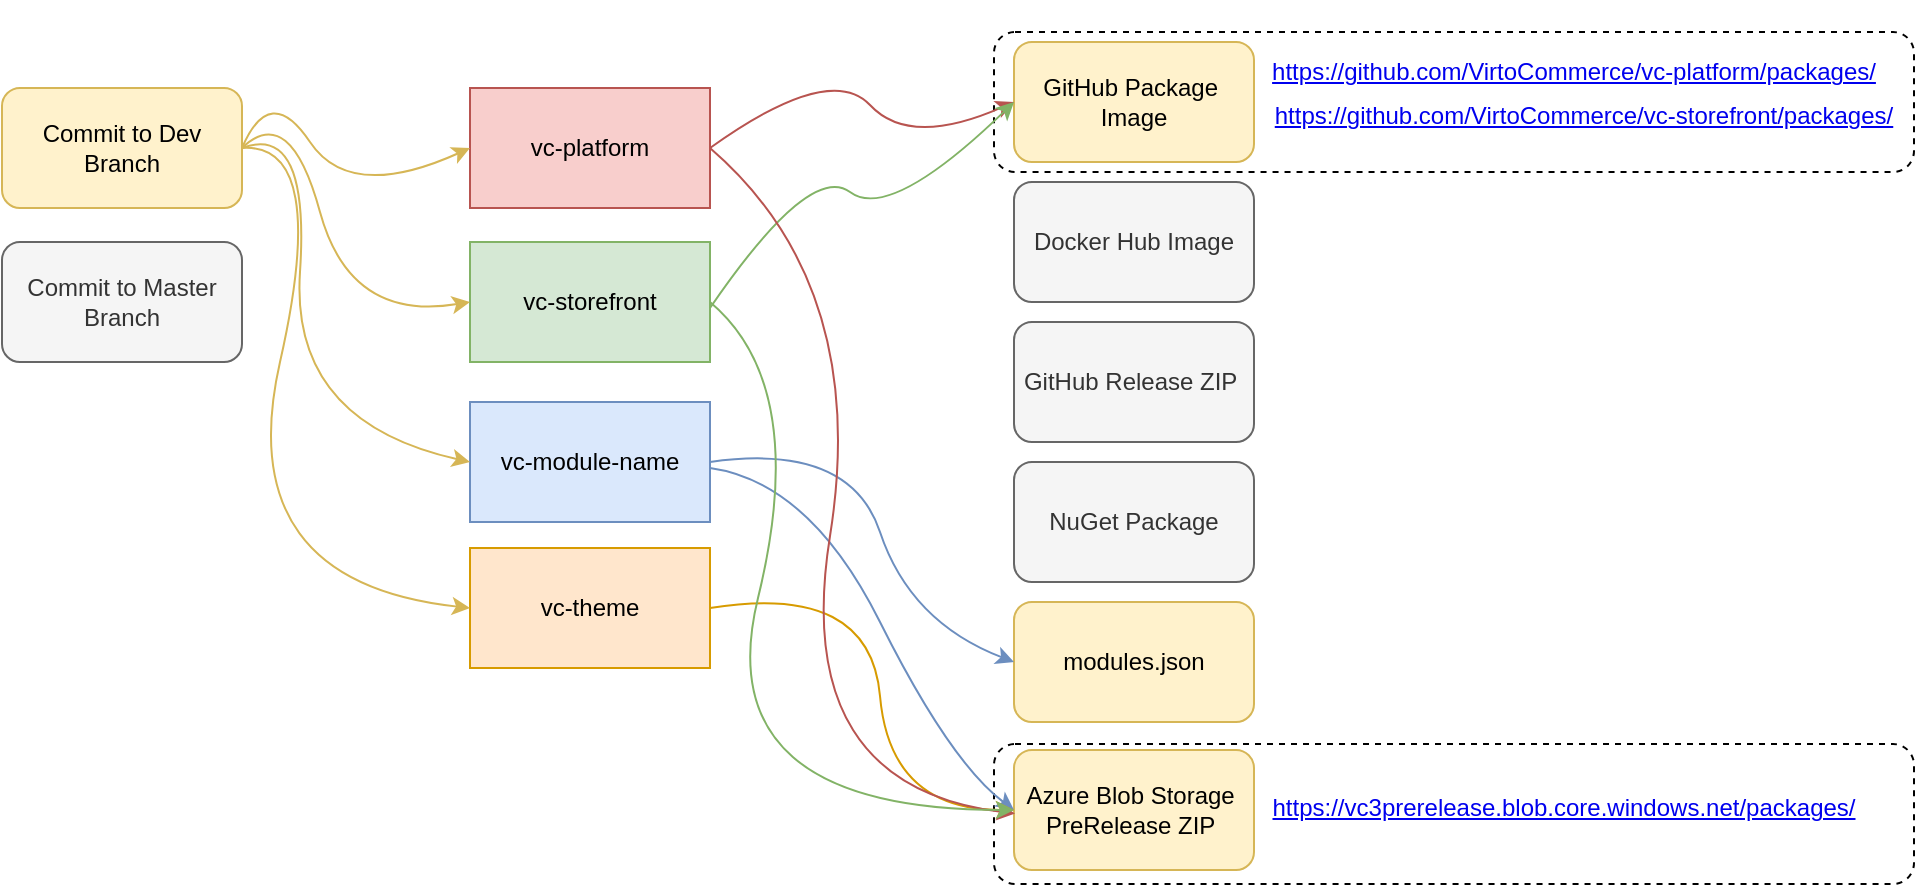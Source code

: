 <mxfile version="14.4.3" type="device" pages="7"><diagram id="YAbibmdb1ODHrqXw_IYr" name="PreRelease-Flow"><mxGraphModel dx="1024" dy="592" grid="1" gridSize="10" guides="1" tooltips="1" connect="1" arrows="1" fold="1" page="1" pageScale="1" pageWidth="1169" pageHeight="827" math="0" shadow="0"><root><mxCell id="0"/><mxCell id="1" parent="0"/><mxCell id="VSQF_QmikJVuHWh4ZUz2-1" value="" style="rounded=1;whiteSpace=wrap;html=1;dashed=1;" parent="1" vertex="1"><mxGeometry x="612" y="419" width="460" height="70" as="geometry"/></mxCell><mxCell id="VSQF_QmikJVuHWh4ZUz2-2" value="" style="rounded=1;whiteSpace=wrap;html=1;dashed=1;" parent="1" vertex="1"><mxGeometry x="612" y="63" width="460" height="70" as="geometry"/></mxCell><mxCell id="VSQF_QmikJVuHWh4ZUz2-3" value="GitHub Package&amp;nbsp; Image" style="rounded=1;whiteSpace=wrap;html=1;fillColor=#fff2cc;strokeColor=#d6b656;" parent="1" vertex="1"><mxGeometry x="622" y="68" width="120" height="60" as="geometry"/></mxCell><mxCell id="VSQF_QmikJVuHWh4ZUz2-4" value="Docker Hub Image" style="rounded=1;whiteSpace=wrap;html=1;fillColor=#f5f5f5;strokeColor=#666666;fontColor=#333333;" parent="1" vertex="1"><mxGeometry x="622" y="138" width="120" height="60" as="geometry"/></mxCell><mxCell id="VSQF_QmikJVuHWh4ZUz2-5" value="NuGet Package" style="rounded=1;whiteSpace=wrap;html=1;fillColor=#f5f5f5;strokeColor=#666666;fontColor=#333333;" parent="1" vertex="1"><mxGeometry x="622" y="278" width="120" height="60" as="geometry"/></mxCell><mxCell id="VSQF_QmikJVuHWh4ZUz2-6" value="GitHub Release ZIP&amp;nbsp;" style="rounded=1;whiteSpace=wrap;html=1;fillColor=#f5f5f5;strokeColor=#666666;fontColor=#333333;" parent="1" vertex="1"><mxGeometry x="622" y="208" width="120" height="60" as="geometry"/></mxCell><mxCell id="VSQF_QmikJVuHWh4ZUz2-7" value="Azure Blob Storage&amp;nbsp; PreRelease ZIP&amp;nbsp;" style="rounded=1;whiteSpace=wrap;html=1;fillColor=#fff2cc;strokeColor=#d6b656;" parent="1" vertex="1"><mxGeometry x="622" y="422" width="120" height="60" as="geometry"/></mxCell><mxCell id="VSQF_QmikJVuHWh4ZUz2-8" value="Commit to Dev Branch" style="rounded=1;whiteSpace=wrap;html=1;fillColor=#fff2cc;strokeColor=#d6b656;" parent="1" vertex="1"><mxGeometry x="116" y="91" width="120" height="60" as="geometry"/></mxCell><mxCell id="VSQF_QmikJVuHWh4ZUz2-9" value="Commit to Master Branch" style="rounded=1;whiteSpace=wrap;html=1;fillColor=#f5f5f5;strokeColor=#666666;fontColor=#333333;" parent="1" vertex="1"><mxGeometry x="116" y="168" width="120" height="60" as="geometry"/></mxCell><mxCell id="VSQF_QmikJVuHWh4ZUz2-10" value="vc-platform" style="rounded=0;whiteSpace=wrap;html=1;fillColor=#f8cecc;strokeColor=#b85450;" parent="1" vertex="1"><mxGeometry x="350" y="91" width="120" height="60" as="geometry"/></mxCell><mxCell id="VSQF_QmikJVuHWh4ZUz2-11" value="vc-storefront" style="rounded=0;whiteSpace=wrap;html=1;fillColor=#d5e8d4;strokeColor=#82b366;" parent="1" vertex="1"><mxGeometry x="350" y="168" width="120" height="60" as="geometry"/></mxCell><mxCell id="VSQF_QmikJVuHWh4ZUz2-12" value="vc-module-name" style="rounded=0;whiteSpace=wrap;html=1;fillColor=#dae8fc;strokeColor=#6c8ebf;" parent="1" vertex="1"><mxGeometry x="350" y="248" width="120" height="60" as="geometry"/></mxCell><mxCell id="VSQF_QmikJVuHWh4ZUz2-13" value="vc-theme" style="rounded=0;whiteSpace=wrap;html=1;fillColor=#ffe6cc;strokeColor=#d79b00;" parent="1" vertex="1"><mxGeometry x="350" y="321" width="120" height="60" as="geometry"/></mxCell><mxCell id="VSQF_QmikJVuHWh4ZUz2-14" value="" style="curved=1;endArrow=classic;html=1;exitX=1;exitY=0.5;exitDx=0;exitDy=0;entryX=0;entryY=0.5;entryDx=0;entryDy=0;strokeColor=#D6B656;" parent="1" source="VSQF_QmikJVuHWh4ZUz2-8" target="VSQF_QmikJVuHWh4ZUz2-10" edge="1"><mxGeometry width="50" height="50" relative="1" as="geometry"><mxPoint x="540" y="478" as="sourcePoint"/><mxPoint x="590" y="428" as="targetPoint"/><Array as="points"><mxPoint x="250" y="88"/><mxPoint x="290" y="148"/></Array></mxGeometry></mxCell><mxCell id="VSQF_QmikJVuHWh4ZUz2-15" value="" style="curved=1;endArrow=classic;html=1;exitX=1;exitY=0.5;exitDx=0;exitDy=0;entryX=0;entryY=0.5;entryDx=0;entryDy=0;strokeColor=#D6B656;" parent="1" source="VSQF_QmikJVuHWh4ZUz2-8" target="VSQF_QmikJVuHWh4ZUz2-11" edge="1"><mxGeometry width="50" height="50" relative="1" as="geometry"><mxPoint x="210" y="131" as="sourcePoint"/><mxPoint x="360" y="131" as="targetPoint"/><Array as="points"><mxPoint x="260" y="98"/><mxPoint x="290" y="208"/></Array></mxGeometry></mxCell><mxCell id="VSQF_QmikJVuHWh4ZUz2-16" value="" style="curved=1;endArrow=classic;html=1;exitX=1;exitY=0.5;exitDx=0;exitDy=0;entryX=0;entryY=0.5;entryDx=0;entryDy=0;strokeColor=#D6B656;" parent="1" source="VSQF_QmikJVuHWh4ZUz2-8" target="VSQF_QmikJVuHWh4ZUz2-12" edge="1"><mxGeometry width="50" height="50" relative="1" as="geometry"><mxPoint x="220" y="141" as="sourcePoint"/><mxPoint x="370" y="141" as="targetPoint"/><Array as="points"><mxPoint x="270" y="108"/><mxPoint x="260" y="258"/></Array></mxGeometry></mxCell><mxCell id="VSQF_QmikJVuHWh4ZUz2-17" value="" style="curved=1;endArrow=classic;html=1;exitX=1;exitY=0.5;exitDx=0;exitDy=0;entryX=0;entryY=0.5;entryDx=0;entryDy=0;strokeColor=#D6B656;" parent="1" source="VSQF_QmikJVuHWh4ZUz2-8" target="VSQF_QmikJVuHWh4ZUz2-13" edge="1"><mxGeometry width="50" height="50" relative="1" as="geometry"><mxPoint x="230" y="151" as="sourcePoint"/><mxPoint x="380" y="151" as="targetPoint"/><Array as="points"><mxPoint x="280" y="118"/><mxPoint x="230" y="338"/></Array></mxGeometry></mxCell><mxCell id="VSQF_QmikJVuHWh4ZUz2-18" value="" style="curved=1;endArrow=classic;html=1;exitX=1;exitY=0.5;exitDx=0;exitDy=0;entryX=0;entryY=0.5;entryDx=0;entryDy=0;strokeColor=#b85450;fillColor=#f8cecc;" parent="1" source="VSQF_QmikJVuHWh4ZUz2-10" target="VSQF_QmikJVuHWh4ZUz2-3" edge="1"><mxGeometry width="50" height="50" relative="1" as="geometry"><mxPoint x="470" y="141" as="sourcePoint"/><mxPoint x="620" y="141" as="targetPoint"/><Array as="points"><mxPoint x="530" y="78"/><mxPoint x="570" y="121"/></Array></mxGeometry></mxCell><mxCell id="VSQF_QmikJVuHWh4ZUz2-19" value="" style="curved=1;endArrow=classic;html=1;entryX=0;entryY=0.5;entryDx=0;entryDy=0;strokeColor=#82b366;fillColor=#d5e8d4;" parent="1" target="VSQF_QmikJVuHWh4ZUz2-3" edge="1"><mxGeometry width="50" height="50" relative="1" as="geometry"><mxPoint x="470" y="201" as="sourcePoint"/><mxPoint x="620" y="201" as="targetPoint"/><Array as="points"><mxPoint x="520" y="128"/><mxPoint x="560" y="158"/></Array></mxGeometry></mxCell><mxCell id="VSQF_QmikJVuHWh4ZUz2-20" value="" style="curved=1;endArrow=classic;html=1;exitX=1;exitY=0.5;exitDx=0;exitDy=0;entryX=0;entryY=0.5;entryDx=0;entryDy=0;strokeColor=#6c8ebf;fillColor=#dae8fc;" parent="1" target="VSQF_QmikJVuHWh4ZUz2-7" edge="1"><mxGeometry width="50" height="50" relative="1" as="geometry"><mxPoint x="470" y="281" as="sourcePoint"/><mxPoint x="620" y="281" as="targetPoint"/><Array as="points"><mxPoint x="520" y="288"/><mxPoint x="590" y="428"/></Array></mxGeometry></mxCell><mxCell id="VSQF_QmikJVuHWh4ZUz2-21" value="" style="curved=1;endArrow=classic;html=1;exitX=1;exitY=0.5;exitDx=0;exitDy=0;strokeColor=#d79b00;entryX=0;entryY=0.5;entryDx=0;entryDy=0;fillColor=#ffe6cc;" parent="1" source="VSQF_QmikJVuHWh4ZUz2-13" target="VSQF_QmikJVuHWh4ZUz2-7" edge="1"><mxGeometry width="50" height="50" relative="1" as="geometry"><mxPoint x="500" y="371" as="sourcePoint"/><mxPoint x="620" y="378" as="targetPoint"/><Array as="points"><mxPoint x="550" y="338"/><mxPoint x="560" y="452"/></Array></mxGeometry></mxCell><mxCell id="VSQF_QmikJVuHWh4ZUz2-24" value="&#10;&#10;&lt;!--StartFragment--&gt;&lt;a href=&quot;https://github.com/VirtoCommerce/vc-storefront/packages/&quot; style=&quot;&quot;&gt;https://github.com/VirtoCommerce/vc-storefront/packages/&lt;/a&gt;&lt;!--EndFragment--&gt;&#10;&#10;" style="text;html=1;strokeColor=none;fillColor=none;align=center;verticalAlign=middle;whiteSpace=wrap;rounded=0;" parent="1" vertex="1"><mxGeometry x="747" y="95" width="320" height="20" as="geometry"/></mxCell><mxCell id="VSQF_QmikJVuHWh4ZUz2-25" value="&#10;&#10;&lt;!--StartFragment--&gt;&lt;a href=&quot;https://github.com/VirtoCommerce/vc-platform/packages/&quot; style=&quot;&quot;&gt;https://github.com/VirtoCommerce/vc-platform/packages/&lt;/a&gt;&lt;!--EndFragment--&gt;&#10;&#10;" style="text;html=1;strokeColor=none;fillColor=none;align=center;verticalAlign=middle;whiteSpace=wrap;rounded=0;" parent="1" vertex="1"><mxGeometry x="747" y="73" width="310" height="20" as="geometry"/></mxCell><UserObject label="&lt;a href=&quot;https://vc3prerelease.blob.core.windows.net/packages/&quot;&gt;https://vc3prerelease.blob.core.windows.net/packages/&lt;/a&gt;" link="https://vc3prerelease.blob.core.windows.net/packages/" id="VSQF_QmikJVuHWh4ZUz2-26"><mxCell style="text;html=1;strokeColor=none;fillColor=none;align=center;verticalAlign=middle;whiteSpace=wrap;rounded=0;" parent="1" vertex="1"><mxGeometry x="747" y="444" width="300" height="14" as="geometry"/></mxCell></UserObject><mxCell id="VSQF_QmikJVuHWh4ZUz2-27" value="modules.json" style="rounded=1;whiteSpace=wrap;html=1;fillColor=#fff2cc;strokeColor=#d6b656;" parent="1" vertex="1"><mxGeometry x="622" y="348" width="120" height="60" as="geometry"/></mxCell><mxCell id="VSQF_QmikJVuHWh4ZUz2-28" value="" style="curved=1;endArrow=classic;html=1;exitX=1;exitY=0.5;exitDx=0;exitDy=0;entryX=0;entryY=0.5;entryDx=0;entryDy=0;strokeColor=#6c8ebf;fillColor=#dae8fc;" parent="1" source="VSQF_QmikJVuHWh4ZUz2-12" target="VSQF_QmikJVuHWh4ZUz2-27" edge="1"><mxGeometry width="50" height="50" relative="1" as="geometry"><mxPoint x="480" y="291" as="sourcePoint"/><mxPoint x="630" y="462" as="targetPoint"/><Array as="points"><mxPoint x="540" y="268"/><mxPoint x="570" y="358"/></Array></mxGeometry></mxCell><mxCell id="aiSU_8SDTtX2Sx06Ypba-1" value="" style="curved=1;endArrow=classic;html=1;exitX=1;exitY=0.5;exitDx=0;exitDy=0;entryX=0.004;entryY=0.53;entryDx=0;entryDy=0;strokeColor=#b85450;fillColor=#f8cecc;entryPerimeter=0;" parent="1" source="VSQF_QmikJVuHWh4ZUz2-10" target="VSQF_QmikJVuHWh4ZUz2-7" edge="1"><mxGeometry width="50" height="50" relative="1" as="geometry"><mxPoint x="360" y="623" as="sourcePoint"/><mxPoint x="512" y="600" as="targetPoint"/><Array as="points"><mxPoint x="550" y="190"/><mxPoint x="510" y="440"/></Array></mxGeometry></mxCell><mxCell id="aiSU_8SDTtX2Sx06Ypba-2" value="" style="curved=1;endArrow=classic;html=1;exitX=1;exitY=0.5;exitDx=0;exitDy=0;entryX=0;entryY=0.5;entryDx=0;entryDy=0;strokeColor=#82b366;fillColor=#d5e8d4;" parent="1" source="VSQF_QmikJVuHWh4ZUz2-11" target="VSQF_QmikJVuHWh4ZUz2-7" edge="1"><mxGeometry width="50" height="50" relative="1" as="geometry"><mxPoint x="467.96" y="198" as="sourcePoint"/><mxPoint x="622" y="536.98" as="targetPoint"/><Array as="points"><mxPoint x="520" y="240"/><mxPoint x="468" y="452"/></Array></mxGeometry></mxCell></root></mxGraphModel></diagram><diagram id="PgrUA4CdY2p3CR2yRz5Z" name="Release-Flow"><mxGraphModel dx="1024" dy="592" grid="1" gridSize="10" guides="1" tooltips="1" connect="1" arrows="1" fold="1" page="1" pageScale="1" pageWidth="1169" pageHeight="827" math="0" shadow="0"><root><mxCell id="jcTzfTjrdCQWbE1CIXZw-0"/><mxCell id="jcTzfTjrdCQWbE1CIXZw-1" parent="jcTzfTjrdCQWbE1CIXZw-0"/><mxCell id="wNZh61b5LinGqNhDCo_a-3" value="" style="rounded=1;whiteSpace=wrap;html=1;dashed=1;" parent="jcTzfTjrdCQWbE1CIXZw-1" vertex="1"><mxGeometry x="613" y="310" width="467" height="70" as="geometry"/></mxCell><mxCell id="wNZh61b5LinGqNhDCo_a-2" value="" style="rounded=1;whiteSpace=wrap;html=1;dashed=1;" parent="jcTzfTjrdCQWbE1CIXZw-1" vertex="1"><mxGeometry x="613" y="222" width="467" height="83" as="geometry"/></mxCell><mxCell id="wNZh61b5LinGqNhDCo_a-1" value="" style="rounded=1;whiteSpace=wrap;html=1;dashed=1;" parent="jcTzfTjrdCQWbE1CIXZw-1" vertex="1"><mxGeometry x="614" y="142" width="466" height="70" as="geometry"/></mxCell><mxCell id="wNZh61b5LinGqNhDCo_a-0" value="" style="rounded=1;whiteSpace=wrap;html=1;dashed=1;" parent="jcTzfTjrdCQWbE1CIXZw-1" vertex="1"><mxGeometry x="613" y="62" width="467" height="70" as="geometry"/></mxCell><mxCell id="jcTzfTjrdCQWbE1CIXZw-2" value="GitHub Package&amp;nbsp; Image" style="rounded=1;whiteSpace=wrap;html=1;fillColor=#fff2cc;strokeColor=#d6b656;" parent="jcTzfTjrdCQWbE1CIXZw-1" vertex="1"><mxGeometry x="622" y="67" width="120" height="60" as="geometry"/></mxCell><mxCell id="jcTzfTjrdCQWbE1CIXZw-3" value="Docker Hub Image" style="rounded=1;whiteSpace=wrap;html=1;fillColor=#fff2cc;strokeColor=#d6b656;" parent="jcTzfTjrdCQWbE1CIXZw-1" vertex="1"><mxGeometry x="622" y="147" width="120" height="60" as="geometry"/></mxCell><mxCell id="jcTzfTjrdCQWbE1CIXZw-4" value="NuGet Package" style="rounded=1;whiteSpace=wrap;html=1;fillColor=#fff2cc;strokeColor=#d6b656;" parent="jcTzfTjrdCQWbE1CIXZw-1" vertex="1"><mxGeometry x="622" y="315" width="120" height="60" as="geometry"/></mxCell><mxCell id="jcTzfTjrdCQWbE1CIXZw-5" value="GitHub Release ZIP&amp;nbsp;" style="rounded=1;whiteSpace=wrap;html=1;fillColor=#fff2cc;strokeColor=#d6b656;" parent="jcTzfTjrdCQWbE1CIXZw-1" vertex="1"><mxGeometry x="622" y="232" width="120" height="60" as="geometry"/></mxCell><mxCell id="jcTzfTjrdCQWbE1CIXZw-6" value="Azure Blob Storage&amp;nbsp; PreRelease ZIP&amp;nbsp;" style="rounded=1;whiteSpace=wrap;html=1;fillColor=#f5f5f5;strokeColor=#666666;fontColor=#333333;" parent="jcTzfTjrdCQWbE1CIXZw-1" vertex="1"><mxGeometry x="622" y="455" width="120" height="60" as="geometry"/></mxCell><mxCell id="jcTzfTjrdCQWbE1CIXZw-7" value="Commit to Dev Branch" style="rounded=1;whiteSpace=wrap;html=1;fillColor=#f5f5f5;strokeColor=#666666;fontColor=#333333;" parent="jcTzfTjrdCQWbE1CIXZw-1" vertex="1"><mxGeometry x="116" y="90" width="120" height="60" as="geometry"/></mxCell><mxCell id="jcTzfTjrdCQWbE1CIXZw-8" value="Commit to Master Branch" style="rounded=1;whiteSpace=wrap;html=1;fillColor=#fff2cc;strokeColor=#d6b656;" parent="jcTzfTjrdCQWbE1CIXZw-1" vertex="1"><mxGeometry x="116" y="167" width="120" height="60" as="geometry"/></mxCell><mxCell id="jcTzfTjrdCQWbE1CIXZw-9" value="vc-platform" style="rounded=0;whiteSpace=wrap;html=1;fillColor=#f8cecc;strokeColor=#b85450;" parent="jcTzfTjrdCQWbE1CIXZw-1" vertex="1"><mxGeometry x="352" y="90" width="120" height="60" as="geometry"/></mxCell><mxCell id="jcTzfTjrdCQWbE1CIXZw-10" value="vc-storefront" style="rounded=0;whiteSpace=wrap;html=1;fillColor=#d5e8d4;strokeColor=#82b366;" parent="jcTzfTjrdCQWbE1CIXZw-1" vertex="1"><mxGeometry x="352" y="167" width="120" height="60" as="geometry"/></mxCell><mxCell id="jcTzfTjrdCQWbE1CIXZw-11" value="vc-module-name" style="rounded=0;whiteSpace=wrap;html=1;fillColor=#dae8fc;strokeColor=#6c8ebf;" parent="jcTzfTjrdCQWbE1CIXZw-1" vertex="1"><mxGeometry x="352" y="247" width="120" height="60" as="geometry"/></mxCell><mxCell id="jcTzfTjrdCQWbE1CIXZw-12" value="vc-theme" style="rounded=0;whiteSpace=wrap;html=1;fillColor=#ffe6cc;strokeColor=#d79b00;" parent="jcTzfTjrdCQWbE1CIXZw-1" vertex="1"><mxGeometry x="352" y="320" width="120" height="60" as="geometry"/></mxCell><mxCell id="jcTzfTjrdCQWbE1CIXZw-13" value="" style="curved=1;endArrow=classic;html=1;exitX=1;exitY=0.5;exitDx=0;exitDy=0;entryX=0;entryY=0.5;entryDx=0;entryDy=0;strokeColor=#D6B656;" parent="jcTzfTjrdCQWbE1CIXZw-1" source="jcTzfTjrdCQWbE1CIXZw-8" target="jcTzfTjrdCQWbE1CIXZw-9" edge="1"><mxGeometry width="50" height="50" relative="1" as="geometry"><mxPoint x="282" y="-10" as="sourcePoint"/><mxPoint x="432" y="220" as="targetPoint"/><Array as="points"><mxPoint x="262" y="137"/><mxPoint x="332" y="177"/></Array></mxGeometry></mxCell><mxCell id="jcTzfTjrdCQWbE1CIXZw-14" value="" style="curved=1;endArrow=classic;html=1;exitX=1;exitY=0.5;exitDx=0;exitDy=0;entryX=0;entryY=0.5;entryDx=0;entryDy=0;strokeColor=#D6B656;" parent="jcTzfTjrdCQWbE1CIXZw-1" source="jcTzfTjrdCQWbE1CIXZw-8" target="jcTzfTjrdCQWbE1CIXZw-10" edge="1"><mxGeometry width="50" height="50" relative="1" as="geometry"><mxPoint x="212" y="207" as="sourcePoint"/><mxPoint x="362" y="130" as="targetPoint"/><Array as="points"><mxPoint x="282" y="187"/><mxPoint x="312" y="207"/></Array></mxGeometry></mxCell><mxCell id="jcTzfTjrdCQWbE1CIXZw-15" value="" style="curved=1;endArrow=classic;html=1;exitX=1;exitY=0.5;exitDx=0;exitDy=0;entryX=0;entryY=0.5;entryDx=0;entryDy=0;strokeColor=#D6B656;" parent="jcTzfTjrdCQWbE1CIXZw-1" source="jcTzfTjrdCQWbE1CIXZw-8" target="jcTzfTjrdCQWbE1CIXZw-11" edge="1"><mxGeometry width="50" height="50" relative="1" as="geometry"><mxPoint x="212" y="207" as="sourcePoint"/><mxPoint x="362" y="207" as="targetPoint"/><Array as="points"><mxPoint x="272" y="197"/><mxPoint x="302" y="287"/></Array></mxGeometry></mxCell><mxCell id="jcTzfTjrdCQWbE1CIXZw-16" value="" style="curved=1;endArrow=classic;html=1;exitX=1;exitY=0.5;exitDx=0;exitDy=0;entryX=0;entryY=0.5;entryDx=0;entryDy=0;strokeColor=#D6B656;" parent="jcTzfTjrdCQWbE1CIXZw-1" source="jcTzfTjrdCQWbE1CIXZw-8" target="jcTzfTjrdCQWbE1CIXZw-12" edge="1"><mxGeometry width="50" height="50" relative="1" as="geometry"><mxPoint x="212" y="207" as="sourcePoint"/><mxPoint x="362" y="287" as="targetPoint"/><Array as="points"><mxPoint x="262" y="217"/><mxPoint x="292" y="337"/></Array></mxGeometry></mxCell><mxCell id="jcTzfTjrdCQWbE1CIXZw-17" value="" style="curved=1;endArrow=classic;html=1;entryX=0;entryY=0.5;entryDx=0;entryDy=0;strokeColor=#82b366;fillColor=#d5e8d4;" parent="jcTzfTjrdCQWbE1CIXZw-1" edge="1"><mxGeometry width="50" height="50" relative="1" as="geometry"><mxPoint x="472" y="197.0" as="sourcePoint"/><mxPoint x="622" y="94" as="targetPoint"/><Array as="points"><mxPoint x="522" y="124"/><mxPoint x="562" y="154"/></Array></mxGeometry></mxCell><mxCell id="jcTzfTjrdCQWbE1CIXZw-18" value="" style="curved=1;endArrow=classic;html=1;exitX=1;exitY=0.5;exitDx=0;exitDy=0;entryX=0;entryY=0.5;entryDx=0;entryDy=0;strokeColor=#b85450;fillColor=#f8cecc;" parent="jcTzfTjrdCQWbE1CIXZw-1" edge="1"><mxGeometry width="50" height="50" relative="1" as="geometry"><mxPoint x="472" y="118.5" as="sourcePoint"/><mxPoint x="622" y="95.5" as="targetPoint"/><Array as="points"><mxPoint x="532" y="75.5"/><mxPoint x="572" y="118.5"/></Array></mxGeometry></mxCell><mxCell id="jcTzfTjrdCQWbE1CIXZw-19" value="" style="curved=1;endArrow=classic;html=1;entryX=0;entryY=0.5;entryDx=0;entryDy=0;strokeColor=#82b366;exitX=1;exitY=0.5;exitDx=0;exitDy=0;fillColor=#d5e8d4;" parent="jcTzfTjrdCQWbE1CIXZw-1" source="jcTzfTjrdCQWbE1CIXZw-10" target="jcTzfTjrdCQWbE1CIXZw-3" edge="1"><mxGeometry width="50" height="50" relative="1" as="geometry"><mxPoint x="482" y="207" as="sourcePoint"/><mxPoint x="632" y="104" as="targetPoint"/><Array as="points"><mxPoint x="532" y="147"/><mxPoint x="572" y="187"/></Array></mxGeometry></mxCell><mxCell id="jcTzfTjrdCQWbE1CIXZw-20" value="" style="curved=1;endArrow=classic;html=1;entryX=0;entryY=0.5;entryDx=0;entryDy=0;strokeColor=#82b366;exitX=1;exitY=0.5;exitDx=0;exitDy=0;fillColor=#d5e8d4;" parent="jcTzfTjrdCQWbE1CIXZw-1" source="jcTzfTjrdCQWbE1CIXZw-10" target="jcTzfTjrdCQWbE1CIXZw-5" edge="1"><mxGeometry width="50" height="50" relative="1" as="geometry"><mxPoint x="482" y="207" as="sourcePoint"/><mxPoint x="632" y="177" as="targetPoint"/><Array as="points"><mxPoint x="542" y="177"/><mxPoint x="582" y="237"/></Array></mxGeometry></mxCell><mxCell id="jcTzfTjrdCQWbE1CIXZw-21" value="" style="curved=1;endArrow=classic;html=1;exitX=1;exitY=0.5;exitDx=0;exitDy=0;entryX=0;entryY=0.5;entryDx=0;entryDy=0;strokeColor=#b85450;fillColor=#f8cecc;" parent="jcTzfTjrdCQWbE1CIXZw-1" source="jcTzfTjrdCQWbE1CIXZw-9" target="jcTzfTjrdCQWbE1CIXZw-3" edge="1"><mxGeometry width="50" height="50" relative="1" as="geometry"><mxPoint x="482" y="128.5" as="sourcePoint"/><mxPoint x="632" y="105.5" as="targetPoint"/><Array as="points"><mxPoint x="542" y="117"/><mxPoint x="562" y="147"/></Array></mxGeometry></mxCell><mxCell id="jcTzfTjrdCQWbE1CIXZw-22" value="" style="curved=1;endArrow=classic;html=1;exitX=1;exitY=0.5;exitDx=0;exitDy=0;entryX=0.008;entryY=0.617;entryDx=0;entryDy=0;strokeColor=#b85450;entryPerimeter=0;fillColor=#f8cecc;" parent="jcTzfTjrdCQWbE1CIXZw-1" source="jcTzfTjrdCQWbE1CIXZw-9" target="jcTzfTjrdCQWbE1CIXZw-5" edge="1"><mxGeometry width="50" height="50" relative="1" as="geometry"><mxPoint x="482" y="130" as="sourcePoint"/><mxPoint x="632" y="177" as="targetPoint"/><Array as="points"><mxPoint x="502" y="137"/><mxPoint x="572" y="157"/></Array></mxGeometry></mxCell><mxCell id="jcTzfTjrdCQWbE1CIXZw-23" value="" style="curved=1;endArrow=classic;html=1;exitX=1;exitY=0.5;exitDx=0;exitDy=0;strokeColor=#d79b00;entryX=0;entryY=0.5;entryDx=0;entryDy=0;fillColor=#ffe6cc;" parent="jcTzfTjrdCQWbE1CIXZw-1" source="jcTzfTjrdCQWbE1CIXZw-12" target="jcTzfTjrdCQWbE1CIXZw-5" edge="1"><mxGeometry width="50" height="50" relative="1" as="geometry"><mxPoint x="482" y="350" as="sourcePoint"/><mxPoint x="622" y="237.0" as="targetPoint"/><Array as="points"><mxPoint x="542" y="387"/><mxPoint x="572" y="257"/></Array></mxGeometry></mxCell><mxCell id="jcTzfTjrdCQWbE1CIXZw-24" value="" style="curved=1;endArrow=classic;html=1;exitX=1;exitY=0.5;exitDx=0;exitDy=0;entryX=0;entryY=0.5;entryDx=0;entryDy=0;strokeColor=#6c8ebf;fillColor=#dae8fc;" parent="jcTzfTjrdCQWbE1CIXZw-1" source="jcTzfTjrdCQWbE1CIXZw-11" target="jcTzfTjrdCQWbE1CIXZw-4" edge="1"><mxGeometry width="50" height="50" relative="1" as="geometry"><mxPoint x="492" y="280" as="sourcePoint"/><mxPoint x="642" y="377" as="targetPoint"/><Array as="points"><mxPoint x="542" y="267"/><mxPoint x="582" y="307"/></Array></mxGeometry></mxCell><mxCell id="jcTzfTjrdCQWbE1CIXZw-25" value="" style="curved=1;endArrow=classic;html=1;exitX=1;exitY=0.5;exitDx=0;exitDy=0;entryX=0;entryY=0.5;entryDx=0;entryDy=0;strokeColor=#6c8ebf;fillColor=#dae8fc;" parent="jcTzfTjrdCQWbE1CIXZw-1" source="jcTzfTjrdCQWbE1CIXZw-11" target="jcTzfTjrdCQWbE1CIXZw-5" edge="1"><mxGeometry width="50" height="50" relative="1" as="geometry"><mxPoint x="482" y="287" as="sourcePoint"/><mxPoint x="632" y="317" as="targetPoint"/><Array as="points"><mxPoint x="502" y="237"/><mxPoint x="572" y="247"/></Array></mxGeometry></mxCell><mxCell id="jcTzfTjrdCQWbE1CIXZw-28" value="&#10;&#10;&lt;!--StartFragment--&gt;&lt;a href=&quot;https://github.com/VirtoCommerce/vc-storefront/packages/&quot; style=&quot;&quot;&gt;https://github.com/VirtoCommerce/vc-storefront/packages/&lt;/a&gt;&lt;!--EndFragment--&gt;&#10;&#10;" style="text;html=1;strokeColor=none;fillColor=none;align=center;verticalAlign=middle;whiteSpace=wrap;rounded=0;" parent="jcTzfTjrdCQWbE1CIXZw-1" vertex="1"><mxGeometry x="746" y="96" width="313" height="20" as="geometry"/></mxCell><mxCell id="jcTzfTjrdCQWbE1CIXZw-29" value="&#10;&#10;&lt;!--StartFragment--&gt;&lt;a href=&quot;https://github.com/VirtoCommerce/vc-platform/packages/&quot; style=&quot;&quot;&gt;https://github.com/VirtoCommerce/vc-platform/packages/&lt;/a&gt;&lt;!--EndFragment--&gt;&#10;&#10;" style="text;html=1;strokeColor=none;fillColor=none;align=center;verticalAlign=middle;whiteSpace=wrap;rounded=0;" parent="jcTzfTjrdCQWbE1CIXZw-1" vertex="1"><mxGeometry x="746" y="80" width="308" height="20" as="geometry"/></mxCell><mxCell id="jcTzfTjrdCQWbE1CIXZw-30" value="&lt;a href=&quot;https://github.com/VirtoCommerce/vc-platform/releases&quot;&gt;https://github.com/VirtoCommerce/vc-platform/releases&lt;/a&gt;" style="text;html=1;align=center;verticalAlign=middle;resizable=0;points=[];autosize=1;" parent="jcTzfTjrdCQWbE1CIXZw-1" vertex="1"><mxGeometry x="741" y="222" width="310" height="20" as="geometry"/></mxCell><mxCell id="jcTzfTjrdCQWbE1CIXZw-31" value="&lt;a href=&quot;https://github.com/VirtoCommerce/vc-platform/releases&quot;&gt;https://github.com/VirtoCommerce/vc-storefront/releases&lt;/a&gt;" style="text;html=1;align=center;verticalAlign=middle;resizable=0;points=[];autosize=1;" parent="jcTzfTjrdCQWbE1CIXZw-1" vertex="1"><mxGeometry x="739" y="242" width="320" height="20" as="geometry"/></mxCell><mxCell id="jcTzfTjrdCQWbE1CIXZw-32" value="&lt;a href=&quot;https://github.com/VirtoCommerce/vc-platform/releases&quot;&gt;https://github.com/VirtoCommerce/vc-module_name/releases&lt;/a&gt;" style="text;html=1;align=center;verticalAlign=middle;resizable=0;points=[];autosize=1;" parent="jcTzfTjrdCQWbE1CIXZw-1" vertex="1"><mxGeometry x="741" y="262" width="340" height="20" as="geometry"/></mxCell><mxCell id="jcTzfTjrdCQWbE1CIXZw-33" value="&lt;a href=&quot;https://github.com/VirtoCommerce/vc-platform/releases&quot;&gt;https://github.com/VirtoCommerce/vc-theme_name/releases&lt;/a&gt;" style="text;html=1;align=center;verticalAlign=middle;resizable=0;points=[];autosize=1;" parent="jcTzfTjrdCQWbE1CIXZw-1" vertex="1"><mxGeometry x="743" y="282" width="330" height="20" as="geometry"/></mxCell><mxCell id="jcTzfTjrdCQWbE1CIXZw-34" value="&lt;a href=&quot;https://hub.docker.com/r/virtocommerce/storefront&quot;&gt;https://hub.docker.com/r/virtocommerce/storefront&lt;/a&gt;" style="text;html=1;align=center;verticalAlign=middle;resizable=0;points=[];autosize=1;" parent="jcTzfTjrdCQWbE1CIXZw-1" vertex="1"><mxGeometry x="741" y="171" width="280" height="20" as="geometry"/></mxCell><mxCell id="jcTzfTjrdCQWbE1CIXZw-35" value="&lt;a href=&quot;https://hub.docker.com/r/virtocommerce/platform&quot;&gt;https://hub.docker.com/r/virtocommerce/platform&lt;/a&gt;" style="text;html=1;align=center;verticalAlign=middle;resizable=0;points=[];autosize=1;" parent="jcTzfTjrdCQWbE1CIXZw-1" vertex="1"><mxGeometry x="741" y="154" width="270" height="20" as="geometry"/></mxCell><mxCell id="jcTzfTjrdCQWbE1CIXZw-36" value="&lt;a href=&quot;https://www.nuget.org/profiles/VirtoCommerce&quot;&gt;https://www.nuget.org/profiles/VirtoCommerce&lt;/a&gt;" style="text;html=1;align=center;verticalAlign=middle;resizable=0;points=[];autosize=1;" parent="jcTzfTjrdCQWbE1CIXZw-1" vertex="1"><mxGeometry x="741" y="335" width="260" height="20" as="geometry"/></mxCell><mxCell id="jcTzfTjrdCQWbE1CIXZw-37" value="modules.json" style="rounded=1;whiteSpace=wrap;html=1;fillColor=#fff2cc;strokeColor=#d6b656;" parent="jcTzfTjrdCQWbE1CIXZw-1" vertex="1"><mxGeometry x="622" y="385" width="120" height="60" as="geometry"/></mxCell><mxCell id="jcTzfTjrdCQWbE1CIXZw-38" value="" style="curved=1;endArrow=classic;html=1;exitX=1;exitY=0.5;exitDx=0;exitDy=0;entryX=0;entryY=0.5;entryDx=0;entryDy=0;strokeColor=#6c8ebf;fillColor=#dae8fc;" parent="jcTzfTjrdCQWbE1CIXZw-1" source="jcTzfTjrdCQWbE1CIXZw-11" target="jcTzfTjrdCQWbE1CIXZw-37" edge="1"><mxGeometry width="50" height="50" relative="1" as="geometry"><mxPoint x="482" y="287" as="sourcePoint"/><mxPoint x="632" y="317" as="targetPoint"/><Array as="points"><mxPoint x="552" y="277"/><mxPoint x="572" y="387"/></Array></mxGeometry></mxCell></root></mxGraphModel></diagram><diagram name="Checks-Flow" id="2Ep77YjMcgm9QS6i6z0L"><mxGraphModel dx="1024" dy="592" grid="1" gridSize="10" guides="1" tooltips="1" connect="1" arrows="1" fold="1" page="1" pageScale="1" pageWidth="1169" pageHeight="827" math="0" shadow="0"><root><mxCell id="2-y5OoNZykFe4SmqCXSH-0"/><mxCell id="2-y5OoNZykFe4SmqCXSH-1" parent="2-y5OoNZykFe4SmqCXSH-0"/><mxCell id="2-y5OoNZykFe4SmqCXSH-47" value="" style="rounded=1;whiteSpace=wrap;html=1;dashed=1;fillColor=none;" parent="2-y5OoNZykFe4SmqCXSH-1" vertex="1"><mxGeometry x="380" y="240" width="420" height="80" as="geometry"/></mxCell><mxCell id="2-y5OoNZykFe4SmqCXSH-31" style="edgeStyle=orthogonalEdgeStyle;orthogonalLoop=1;jettySize=auto;html=1;curved=1;fillColor=#fff2cc;strokeColor=#d6b656;" parent="2-y5OoNZykFe4SmqCXSH-1" source="2-y5OoNZykFe4SmqCXSH-30" target="2-y5OoNZykFe4SmqCXSH-14" edge="1"><mxGeometry relative="1" as="geometry"/></mxCell><mxCell id="2-y5OoNZykFe4SmqCXSH-32" style="edgeStyle=orthogonalEdgeStyle;curved=1;orthogonalLoop=1;jettySize=auto;html=1;fillColor=#fff2cc;strokeColor=#d6b656;" parent="2-y5OoNZykFe4SmqCXSH-1" source="2-y5OoNZykFe4SmqCXSH-30" target="2-y5OoNZykFe4SmqCXSH-13" edge="1"><mxGeometry relative="1" as="geometry"/></mxCell><mxCell id="2-y5OoNZykFe4SmqCXSH-33" style="edgeStyle=orthogonalEdgeStyle;curved=1;orthogonalLoop=1;jettySize=auto;html=1;fillColor=#fff2cc;strokeColor=#d6b656;" parent="2-y5OoNZykFe4SmqCXSH-1" source="2-y5OoNZykFe4SmqCXSH-30" target="2-y5OoNZykFe4SmqCXSH-12" edge="1"><mxGeometry relative="1" as="geometry"/></mxCell><mxCell id="2-y5OoNZykFe4SmqCXSH-34" style="edgeStyle=orthogonalEdgeStyle;curved=1;orthogonalLoop=1;jettySize=auto;html=1;entryX=0.5;entryY=0;entryDx=0;entryDy=0;fillColor=#fff2cc;strokeColor=#d6b656;" parent="2-y5OoNZykFe4SmqCXSH-1" source="2-y5OoNZykFe4SmqCXSH-30" target="2-y5OoNZykFe4SmqCXSH-11" edge="1"><mxGeometry relative="1" as="geometry"/></mxCell><mxCell id="2-y5OoNZykFe4SmqCXSH-30" value="" style="rounded=1;whiteSpace=wrap;html=1;fillColor=none;dashed=1;strokeColor=#d6b656;" parent="2-y5OoNZykFe4SmqCXSH-1" vertex="1"><mxGeometry x="230" y="60" width="560" height="80" as="geometry"/></mxCell><mxCell id="2-y5OoNZykFe4SmqCXSH-4" value="SonarScan" style="rounded=1;whiteSpace=wrap;html=1;fillColor=#fff2cc;strokeColor=#d6b656;" parent="2-y5OoNZykFe4SmqCXSH-1" vertex="1"><mxGeometry x="320" y="400" width="120" height="60" as="geometry"/></mxCell><mxCell id="2-y5OoNZykFe4SmqCXSH-9" value="Commit to Dev Branch" style="rounded=1;whiteSpace=wrap;html=1;fillColor=#fff2cc;strokeColor=#d6b656;" parent="2-y5OoNZykFe4SmqCXSH-1" vertex="1"><mxGeometry x="660" y="70" width="120" height="60" as="geometry"/></mxCell><mxCell id="2-y5OoNZykFe4SmqCXSH-10" value="Commit to Master Branch" style="rounded=1;whiteSpace=wrap;html=1;fillColor=#fff2cc;strokeColor=#d6b656;" parent="2-y5OoNZykFe4SmqCXSH-1" vertex="1"><mxGeometry x="520" y="70" width="120" height="60" as="geometry"/></mxCell><mxCell id="2-y5OoNZykFe4SmqCXSH-38" style="edgeStyle=orthogonalEdgeStyle;curved=1;orthogonalLoop=1;jettySize=auto;html=1;entryX=0.5;entryY=0;entryDx=0;entryDy=0;fillColor=#f8cecc;strokeColor=#b85450;" parent="2-y5OoNZykFe4SmqCXSH-1" source="2-y5OoNZykFe4SmqCXSH-11" target="2-y5OoNZykFe4SmqCXSH-37" edge="1"><mxGeometry relative="1" as="geometry"/></mxCell><mxCell id="2-y5OoNZykFe4SmqCXSH-11" value="vc-platform" style="rounded=0;whiteSpace=wrap;html=1;fillColor=#f8cecc;strokeColor=#b85450;" parent="2-y5OoNZykFe4SmqCXSH-1" vertex="1"><mxGeometry x="666" y="250" width="120" height="60" as="geometry"/></mxCell><mxCell id="2-y5OoNZykFe4SmqCXSH-12" value="vc-storefront" style="rounded=0;whiteSpace=wrap;html=1;fillColor=#d5e8d4;strokeColor=#82b366;" parent="2-y5OoNZykFe4SmqCXSH-1" vertex="1"><mxGeometry x="526" y="250" width="120" height="60" as="geometry"/></mxCell><mxCell id="2-y5OoNZykFe4SmqCXSH-13" value="vc-module-name" style="rounded=0;whiteSpace=wrap;html=1;fillColor=#dae8fc;strokeColor=#6c8ebf;" parent="2-y5OoNZykFe4SmqCXSH-1" vertex="1"><mxGeometry x="386" y="250" width="120" height="60" as="geometry"/></mxCell><mxCell id="2-y5OoNZykFe4SmqCXSH-60" style="edgeStyle=orthogonalEdgeStyle;curved=1;orthogonalLoop=1;jettySize=auto;html=1;fillColor=#ffe6cc;strokeColor=#d79b00;" parent="2-y5OoNZykFe4SmqCXSH-1" source="2-y5OoNZykFe4SmqCXSH-14" target="2-y5OoNZykFe4SmqCXSH-45" edge="1"><mxGeometry relative="1" as="geometry"><Array as="points"><mxPoint x="310" y="350"/><mxPoint x="660" y="350"/></Array></mxGeometry></mxCell><mxCell id="2-y5OoNZykFe4SmqCXSH-61" style="edgeStyle=orthogonalEdgeStyle;curved=1;orthogonalLoop=1;jettySize=auto;html=1;entryX=0.5;entryY=0;entryDx=0;entryDy=0;fillColor=#ffe6cc;strokeColor=#d79b00;exitX=0.5;exitY=1;exitDx=0;exitDy=0;" parent="2-y5OoNZykFe4SmqCXSH-1" source="2-y5OoNZykFe4SmqCXSH-14" target="2-y5OoNZykFe4SmqCXSH-46" edge="1"><mxGeometry relative="1" as="geometry"><Array as="points"><mxPoint x="310" y="310"/><mxPoint x="310" y="350"/><mxPoint x="520" y="350"/></Array></mxGeometry></mxCell><mxCell id="2-y5OoNZykFe4SmqCXSH-62" style="edgeStyle=orthogonalEdgeStyle;curved=1;orthogonalLoop=1;jettySize=auto;html=1;entryX=0.5;entryY=0;entryDx=0;entryDy=0;fillColor=#ffe6cc;strokeColor=#d79b00;" parent="2-y5OoNZykFe4SmqCXSH-1" source="2-y5OoNZykFe4SmqCXSH-14" target="2-y5OoNZykFe4SmqCXSH-4" edge="1"><mxGeometry relative="1" as="geometry"/></mxCell><mxCell id="2-y5OoNZykFe4SmqCXSH-63" style="edgeStyle=orthogonalEdgeStyle;curved=1;orthogonalLoop=1;jettySize=auto;html=1;entryX=0.5;entryY=0;entryDx=0;entryDy=0;fillColor=#ffe6cc;strokeColor=#d79b00;" parent="2-y5OoNZykFe4SmqCXSH-1" source="2-y5OoNZykFe4SmqCXSH-14" target="2-y5OoNZykFe4SmqCXSH-36" edge="1"><mxGeometry relative="1" as="geometry"/></mxCell><mxCell id="2-y5OoNZykFe4SmqCXSH-14" value="vc-theme" style="rounded=0;whiteSpace=wrap;html=1;fillColor=#ffe6cc;strokeColor=#d79b00;" parent="2-y5OoNZykFe4SmqCXSH-1" vertex="1"><mxGeometry x="230" y="250" width="120" height="60" as="geometry"/></mxCell><mxCell id="2-y5OoNZykFe4SmqCXSH-23" value="PR to Dev Branch" style="rounded=1;whiteSpace=wrap;html=1;fillColor=#fff2cc;strokeColor=#d6b656;" parent="2-y5OoNZykFe4SmqCXSH-1" vertex="1"><mxGeometry x="380" y="70" width="120" height="60" as="geometry"/></mxCell><mxCell id="2-y5OoNZykFe4SmqCXSH-24" value="PR to Master Branch" style="rounded=1;whiteSpace=wrap;html=1;fillColor=#fff2cc;strokeColor=#d6b656;" parent="2-y5OoNZykFe4SmqCXSH-1" vertex="1"><mxGeometry x="240" y="70" width="120" height="60" as="geometry"/></mxCell><mxCell id="2-y5OoNZykFe4SmqCXSH-35" value="Unit Tests" style="rounded=1;whiteSpace=wrap;html=1;fillColor=#fff2cc;strokeColor=#d6b656;" parent="2-y5OoNZykFe4SmqCXSH-1" vertex="1"><mxGeometry x="740" y="400" width="120" height="60" as="geometry"/></mxCell><mxCell id="2-y5OoNZykFe4SmqCXSH-36" value="E2E API tests" style="rounded=1;whiteSpace=wrap;html=1;fillColor=#fff2cc;strokeColor=#d6b656;" parent="2-y5OoNZykFe4SmqCXSH-1" vertex="1"><mxGeometry x="177" y="400" width="120" height="60" as="geometry"/></mxCell><mxCell id="2-y5OoNZykFe4SmqCXSH-37" value="Swagger Validation" style="rounded=1;whiteSpace=wrap;html=1;fillColor=#fff2cc;strokeColor=#d6b656;" parent="2-y5OoNZykFe4SmqCXSH-1" vertex="1"><mxGeometry x="880" y="400" width="120" height="60" as="geometry"/></mxCell><mxCell id="2-y5OoNZykFe4SmqCXSH-45" value="Get Version Number" style="rounded=1;whiteSpace=wrap;html=1;fillColor=#fff2cc;strokeColor=#d6b656;" parent="2-y5OoNZykFe4SmqCXSH-1" vertex="1"><mxGeometry x="600" y="400" width="120" height="60" as="geometry"/></mxCell><mxCell id="2-y5OoNZykFe4SmqCXSH-46" value="Get ChangeLog" style="rounded=1;whiteSpace=wrap;html=1;fillColor=#fff2cc;strokeColor=#d6b656;" parent="2-y5OoNZykFe4SmqCXSH-1" vertex="1"><mxGeometry x="460" y="400" width="120" height="60" as="geometry"/></mxCell><mxCell id="2-y5OoNZykFe4SmqCXSH-50" style="edgeStyle=orthogonalEdgeStyle;curved=1;orthogonalLoop=1;jettySize=auto;html=1;entryX=0.5;entryY=0;entryDx=0;entryDy=0;" parent="2-y5OoNZykFe4SmqCXSH-1" source="2-y5OoNZykFe4SmqCXSH-47" target="2-y5OoNZykFe4SmqCXSH-46" edge="1"><mxGeometry relative="1" as="geometry"/></mxCell><mxCell id="2-y5OoNZykFe4SmqCXSH-51" style="edgeStyle=orthogonalEdgeStyle;curved=1;orthogonalLoop=1;jettySize=auto;html=1;entryX=0.5;entryY=0;entryDx=0;entryDy=0;" parent="2-y5OoNZykFe4SmqCXSH-1" source="2-y5OoNZykFe4SmqCXSH-47" target="2-y5OoNZykFe4SmqCXSH-4" edge="1"><mxGeometry relative="1" as="geometry"/></mxCell><mxCell id="2-y5OoNZykFe4SmqCXSH-56" style="edgeStyle=orthogonalEdgeStyle;curved=1;orthogonalLoop=1;jettySize=auto;html=1;entryX=0.5;entryY=0;entryDx=0;entryDy=0;" parent="2-y5OoNZykFe4SmqCXSH-1" source="2-y5OoNZykFe4SmqCXSH-47" target="2-y5OoNZykFe4SmqCXSH-45" edge="1"><mxGeometry relative="1" as="geometry"/></mxCell><mxCell id="2-y5OoNZykFe4SmqCXSH-58" style="edgeStyle=orthogonalEdgeStyle;curved=1;orthogonalLoop=1;jettySize=auto;html=1;entryX=0.5;entryY=0;entryDx=0;entryDy=0;" parent="2-y5OoNZykFe4SmqCXSH-1" source="2-y5OoNZykFe4SmqCXSH-47" target="2-y5OoNZykFe4SmqCXSH-35" edge="1"><mxGeometry relative="1" as="geometry"/></mxCell><mxCell id="2-y5OoNZykFe4SmqCXSH-59" style="edgeStyle=orthogonalEdgeStyle;curved=1;orthogonalLoop=1;jettySize=auto;html=1;fillColor=#f5f5f5;strokeColor=#666666;" parent="2-y5OoNZykFe4SmqCXSH-1" source="2-y5OoNZykFe4SmqCXSH-47" target="2-y5OoNZykFe4SmqCXSH-36" edge="1"><mxGeometry relative="1" as="geometry"><Array as="points"><mxPoint x="590" y="340"/><mxPoint x="237" y="340"/></Array></mxGeometry></mxCell><mxCell id="N8UEn4K2vzEHjf3znMrf-0" value="E2E UI tests" style="rounded=1;whiteSpace=wrap;html=1;fillColor=#f5f5f5;strokeColor=#666666;fontColor=#333333;dashed=1;" parent="2-y5OoNZykFe4SmqCXSH-1" vertex="1"><mxGeometry x="40" y="400" width="120" height="60" as="geometry"/></mxCell><mxCell id="N8UEn4K2vzEHjf3znMrf-1" style="edgeStyle=orthogonalEdgeStyle;curved=1;orthogonalLoop=1;jettySize=auto;html=1;entryX=0.5;entryY=0;entryDx=0;entryDy=0;fillColor=#ffe6cc;strokeColor=#d79b00;dashed=1;exitX=0.5;exitY=1;exitDx=0;exitDy=0;" parent="2-y5OoNZykFe4SmqCXSH-1" source="2-y5OoNZykFe4SmqCXSH-14" target="N8UEn4K2vzEHjf3znMrf-0" edge="1"><mxGeometry relative="1" as="geometry"><mxPoint x="160" y="300" as="sourcePoint"/><mxPoint x="107" y="390" as="targetPoint"/></mxGeometry></mxCell><mxCell id="N8UEn4K2vzEHjf3znMrf-2" value="OWASP ZAP" style="rounded=1;whiteSpace=wrap;html=1;fillColor=#fff2cc;strokeColor=#d6b656;" parent="2-y5OoNZykFe4SmqCXSH-1" vertex="1"><mxGeometry x="1020" y="400" width="120" height="60" as="geometry"/></mxCell><mxCell id="N8UEn4K2vzEHjf3znMrf-3" style="edgeStyle=orthogonalEdgeStyle;curved=1;orthogonalLoop=1;jettySize=auto;html=1;entryX=0.5;entryY=0;entryDx=0;entryDy=0;fillColor=#f8cecc;strokeColor=#b85450;exitX=1;exitY=0.5;exitDx=0;exitDy=0;" parent="2-y5OoNZykFe4SmqCXSH-1" source="2-y5OoNZykFe4SmqCXSH-11" target="N8UEn4K2vzEHjf3znMrf-2" edge="1"><mxGeometry relative="1" as="geometry"><mxPoint x="850" y="280" as="sourcePoint"/><mxPoint x="1074" y="390" as="targetPoint"/></mxGeometry></mxCell></root></mxGraphModel></diagram><diagram name="Tests-automations-Flow" id="JTpSQ9g3qTLxvYPokU5b"><mxGraphModel dx="813" dy="493" grid="1" gridSize="10" guides="1" tooltips="1" connect="1" arrows="1" fold="1" page="1" pageScale="1" pageWidth="1169" pageHeight="827" math="0" shadow="0"><root><mxCell id="Uedoneg2KsSqzWt5BvSV-0"/><mxCell id="Uedoneg2KsSqzWt5BvSV-1" parent="Uedoneg2KsSqzWt5BvSV-0"/><mxCell id="Uedoneg2KsSqzWt5BvSV-12" value="vc-platform" style="rounded=0;whiteSpace=wrap;html=1;fillColor=#f8cecc;strokeColor=#b85450;" vertex="1" parent="Uedoneg2KsSqzWt5BvSV-1"><mxGeometry x="650" y="250" width="120" height="60" as="geometry"/></mxCell><mxCell id="Uedoneg2KsSqzWt5BvSV-13" value="vc-storefront" style="rounded=0;whiteSpace=wrap;html=1;fillColor=#d5e8d4;strokeColor=#82b366;" vertex="1" parent="Uedoneg2KsSqzWt5BvSV-1"><mxGeometry x="370" y="250" width="120" height="60" as="geometry"/></mxCell><mxCell id="Uedoneg2KsSqzWt5BvSV-14" value="vc-module-name" style="rounded=0;whiteSpace=wrap;html=1;fillColor=#dae8fc;strokeColor=#6c8ebf;" vertex="1" parent="Uedoneg2KsSqzWt5BvSV-1"><mxGeometry x="510" y="250" width="120" height="60" as="geometry"/></mxCell><mxCell id="Uedoneg2KsSqzWt5BvSV-19" value="vc-theme" style="rounded=0;whiteSpace=wrap;html=1;fillColor=#ffe6cc;strokeColor=#d79b00;" vertex="1" parent="Uedoneg2KsSqzWt5BvSV-1"><mxGeometry x="230" y="250" width="120" height="60" as="geometry"/></mxCell><mxCell id="Uedoneg2KsSqzWt5BvSV-23" value="E2E API tests" style="rounded=1;whiteSpace=wrap;html=1;fillColor=#fff2cc;strokeColor=#d6b656;" vertex="1" parent="Uedoneg2KsSqzWt5BvSV-1"><mxGeometry x="440" y="400" width="120" height="60" as="geometry"/></mxCell><mxCell id="Uedoneg2KsSqzWt5BvSV-32" value="E2E UI tests" style="rounded=1;whiteSpace=wrap;html=1;fillColor=#f5f5f5;strokeColor=#666666;fontColor=#333333;dashed=1;" vertex="1" parent="Uedoneg2KsSqzWt5BvSV-1"><mxGeometry x="300" y="400" width="120" height="60" as="geometry"/></mxCell><mxCell id="Uedoneg2KsSqzWt5BvSV-33" style="edgeStyle=orthogonalEdgeStyle;curved=1;orthogonalLoop=1;jettySize=auto;html=1;entryX=0.5;entryY=0;entryDx=0;entryDy=0;fillColor=#ffe6cc;strokeColor=#d79b00;dashed=1;exitX=0.5;exitY=1;exitDx=0;exitDy=0;" edge="1" parent="Uedoneg2KsSqzWt5BvSV-1" source="Uedoneg2KsSqzWt5BvSV-19" target="Uedoneg2KsSqzWt5BvSV-32"><mxGeometry relative="1" as="geometry"><mxPoint x="160" y="300" as="sourcePoint"/><mxPoint x="107" y="390" as="targetPoint"/></mxGeometry></mxCell><mxCell id="Uedoneg2KsSqzWt5BvSV-34" value="OWASP ZAP" style="rounded=1;whiteSpace=wrap;html=1;fillColor=#fff2cc;strokeColor=#d6b656;" vertex="1" parent="Uedoneg2KsSqzWt5BvSV-1"><mxGeometry x="585" y="400" width="120" height="60" as="geometry"/></mxCell><mxCell id="Uedoneg2KsSqzWt5BvSV-35" style="edgeStyle=orthogonalEdgeStyle;curved=1;orthogonalLoop=1;jettySize=auto;html=1;entryX=0.5;entryY=0;entryDx=0;entryDy=0;fillColor=#f8cecc;strokeColor=#b85450;exitX=0.5;exitY=1;exitDx=0;exitDy=0;" edge="1" parent="Uedoneg2KsSqzWt5BvSV-1" source="Uedoneg2KsSqzWt5BvSV-12" target="Uedoneg2KsSqzWt5BvSV-34"><mxGeometry relative="1" as="geometry"><mxPoint x="850" y="280" as="sourcePoint"/><mxPoint x="1074" y="390" as="targetPoint"/><Array as="points"><mxPoint x="710" y="350"/><mxPoint x="645" y="350"/></Array></mxGeometry></mxCell><mxCell id="Uedoneg2KsSqzWt5BvSV-38" value="" style="curved=1;endArrow=classic;html=1;strokeColor=#6C8EBF;entryX=0.5;entryY=0;entryDx=0;entryDy=0;exitX=0.5;exitY=1;exitDx=0;exitDy=0;" edge="1" parent="Uedoneg2KsSqzWt5BvSV-1" source="Uedoneg2KsSqzWt5BvSV-14" target="Uedoneg2KsSqzWt5BvSV-23"><mxGeometry width="50" height="50" relative="1" as="geometry"><mxPoint x="545" y="240" as="sourcePoint"/><mxPoint x="595" y="190" as="targetPoint"/><Array as="points"><mxPoint x="560" y="340"/><mxPoint x="520" y="350"/></Array></mxGeometry></mxCell><mxCell id="Uedoneg2KsSqzWt5BvSV-39" value="" style="curved=1;endArrow=classic;html=1;strokeColor=#B85450;" edge="1" parent="Uedoneg2KsSqzWt5BvSV-1"><mxGeometry width="50" height="50" relative="1" as="geometry"><mxPoint x="710" y="310" as="sourcePoint"/><mxPoint x="500" y="400" as="targetPoint"/><Array as="points"><mxPoint x="680" y="340"/><mxPoint x="560" y="340"/></Array></mxGeometry></mxCell><mxCell id="Uedoneg2KsSqzWt5BvSV-40" value="" style="curved=1;endArrow=classic;html=1;strokeColor=#82B366;dashed=1;exitX=0.5;exitY=1;exitDx=0;exitDy=0;entryX=0.535;entryY=-0.026;entryDx=0;entryDy=0;entryPerimeter=0;" edge="1" parent="Uedoneg2KsSqzWt5BvSV-1" source="Uedoneg2KsSqzWt5BvSV-13" target="Uedoneg2KsSqzWt5BvSV-32"><mxGeometry width="50" height="50" relative="1" as="geometry"><mxPoint x="450" y="330" as="sourcePoint"/><mxPoint x="500" y="280" as="targetPoint"/><Array as="points"><mxPoint x="440" y="330"/><mxPoint x="400" y="350"/></Array></mxGeometry></mxCell></root></mxGraphModel></diagram><diagram name="Copy of Checks-Flow" id="va3yhIBQKBScJVH2fF34"><mxGraphModel dx="1422" dy="862" grid="1" gridSize="10" guides="1" tooltips="1" connect="1" arrows="1" fold="1" page="1" pageScale="1" pageWidth="1169" pageHeight="827" math="0" shadow="0"><root><mxCell id="jx5IuOlnjYe1QHyau71l-0"/><mxCell id="jx5IuOlnjYe1QHyau71l-1" parent="jx5IuOlnjYe1QHyau71l-0"/><mxCell id="jx5IuOlnjYe1QHyau71l-3" style="edgeStyle=orthogonalEdgeStyle;curved=1;orthogonalLoop=1;jettySize=auto;html=1;fillColor=#fff2cc;strokeColor=#d6b656;" parent="jx5IuOlnjYe1QHyau71l-1" source="jx5IuOlnjYe1QHyau71l-6" target="jx5IuOlnjYe1QHyau71l-13" edge="1"><mxGeometry relative="1" as="geometry"/></mxCell><mxCell id="jx5IuOlnjYe1QHyau71l-4" style="edgeStyle=orthogonalEdgeStyle;curved=1;orthogonalLoop=1;jettySize=auto;html=1;fillColor=#fff2cc;strokeColor=#d6b656;" parent="jx5IuOlnjYe1QHyau71l-1" source="jx5IuOlnjYe1QHyau71l-6" target="jx5IuOlnjYe1QHyau71l-12" edge="1"><mxGeometry relative="1" as="geometry"/></mxCell><mxCell id="jx5IuOlnjYe1QHyau71l-5" style="edgeStyle=orthogonalEdgeStyle;curved=1;orthogonalLoop=1;jettySize=auto;html=1;entryX=0.5;entryY=0;entryDx=0;entryDy=0;fillColor=#fff2cc;strokeColor=#d6b656;" parent="jx5IuOlnjYe1QHyau71l-1" source="jx5IuOlnjYe1QHyau71l-6" target="jx5IuOlnjYe1QHyau71l-11" edge="1"><mxGeometry relative="1" as="geometry"/></mxCell><mxCell id="jx5IuOlnjYe1QHyau71l-6" value="" style="rounded=1;whiteSpace=wrap;html=1;fillColor=none;dashed=1;strokeColor=#d6b656;" parent="jx5IuOlnjYe1QHyau71l-1" vertex="1"><mxGeometry x="380" y="60" width="290" height="80" as="geometry"/></mxCell><mxCell id="jx5IuOlnjYe1QHyau71l-7" value="SonarScan" style="rounded=1;whiteSpace=wrap;html=1;fillColor=#fff2cc;strokeColor=#d6b656;" parent="jx5IuOlnjYe1QHyau71l-1" vertex="1"><mxGeometry x="330" y="400" width="120" height="60" as="geometry"/></mxCell><mxCell id="jx5IuOlnjYe1QHyau71l-10" style="edgeStyle=orthogonalEdgeStyle;curved=1;orthogonalLoop=1;jettySize=auto;html=1;entryX=0.5;entryY=0;entryDx=0;entryDy=0;fillColor=#f8cecc;strokeColor=#b85450;" parent="jx5IuOlnjYe1QHyau71l-1" source="jx5IuOlnjYe1QHyau71l-11" target="jx5IuOlnjYe1QHyau71l-23" edge="1"><mxGeometry relative="1" as="geometry"/></mxCell><mxCell id="jx5IuOlnjYe1QHyau71l-11" value="vc-platform" style="rounded=0;whiteSpace=wrap;html=1;fillColor=#f8cecc;strokeColor=#b85450;" parent="jx5IuOlnjYe1QHyau71l-1" vertex="1"><mxGeometry x="666" y="250" width="120" height="60" as="geometry"/></mxCell><mxCell id="jx5IuOlnjYe1QHyau71l-12" value="vc-storefront" style="rounded=0;whiteSpace=wrap;html=1;fillColor=#d5e8d4;strokeColor=#82b366;" parent="jx5IuOlnjYe1QHyau71l-1" vertex="1"><mxGeometry x="526" y="250" width="120" height="60" as="geometry"/></mxCell><mxCell id="jx5IuOlnjYe1QHyau71l-13" value="vc-module-name" style="rounded=0;whiteSpace=wrap;html=1;fillColor=#dae8fc;strokeColor=#6c8ebf;" parent="jx5IuOlnjYe1QHyau71l-1" vertex="1"><mxGeometry x="386" y="250" width="120" height="60" as="geometry"/></mxCell><mxCell id="jx5IuOlnjYe1QHyau71l-18" value="vc-theme" style="rounded=0;whiteSpace=wrap;html=1;fillColor=#ffe6cc;strokeColor=#d79b00;" parent="jx5IuOlnjYe1QHyau71l-1" vertex="1"><mxGeometry x="230" y="250" width="120" height="60" as="geometry"/></mxCell><mxCell id="jx5IuOlnjYe1QHyau71l-19" value="PR to Dev Branch" style="rounded=1;whiteSpace=wrap;html=1;fillColor=#fff2cc;strokeColor=#d6b656;" parent="jx5IuOlnjYe1QHyau71l-1" vertex="1"><mxGeometry x="538" y="70" width="120" height="60" as="geometry"/></mxCell><mxCell id="jx5IuOlnjYe1QHyau71l-20" value="PR to Master Branch" style="rounded=1;whiteSpace=wrap;html=1;fillColor=#fff2cc;strokeColor=#d6b656;" parent="jx5IuOlnjYe1QHyau71l-1" vertex="1"><mxGeometry x="394" y="70" width="120" height="60" as="geometry"/></mxCell><mxCell id="jx5IuOlnjYe1QHyau71l-21" value="Unit Tests" style="rounded=1;whiteSpace=wrap;html=1;fillColor=#fff2cc;strokeColor=#d6b656;" parent="jx5IuOlnjYe1QHyau71l-1" vertex="1"><mxGeometry x="470" y="400" width="120" height="60" as="geometry"/></mxCell><mxCell id="jx5IuOlnjYe1QHyau71l-23" value="Swagger Validation" style="rounded=1;whiteSpace=wrap;html=1;fillColor=#fff2cc;strokeColor=#d6b656;" parent="jx5IuOlnjYe1QHyau71l-1" vertex="1"><mxGeometry x="610" y="400" width="120" height="60" as="geometry"/></mxCell><mxCell id="jx5IuOlnjYe1QHyau71l-27" style="edgeStyle=orthogonalEdgeStyle;curved=1;orthogonalLoop=1;jettySize=auto;html=1;entryX=0.5;entryY=0;entryDx=0;entryDy=0;" parent="jx5IuOlnjYe1QHyau71l-1" source="jx5IuOlnjYe1QHyau71l-31" target="jx5IuOlnjYe1QHyau71l-7" edge="1"><mxGeometry relative="1" as="geometry"/></mxCell><mxCell id="jx5IuOlnjYe1QHyau71l-29" style="edgeStyle=orthogonalEdgeStyle;curved=1;orthogonalLoop=1;jettySize=auto;html=1;entryX=0.5;entryY=0;entryDx=0;entryDy=0;" parent="jx5IuOlnjYe1QHyau71l-1" source="jx5IuOlnjYe1QHyau71l-31" target="jx5IuOlnjYe1QHyau71l-21" edge="1"><mxGeometry relative="1" as="geometry"/></mxCell><mxCell id="jx5IuOlnjYe1QHyau71l-31" value="" style="rounded=1;whiteSpace=wrap;html=1;dashed=1;fillColor=none;" parent="jx5IuOlnjYe1QHyau71l-1" vertex="1"><mxGeometry x="380" y="240" width="410" height="80" as="geometry"/></mxCell><mxCell id="jx5IuOlnjYe1QHyau71l-34" style="edgeStyle=orthogonalEdgeStyle;curved=1;orthogonalLoop=1;jettySize=auto;html=1;entryX=0.5;entryY=0;entryDx=0;entryDy=0;fillColor=#ffe6cc;strokeColor=#d79b00;exitX=0.5;exitY=1;exitDx=0;exitDy=0;" parent="jx5IuOlnjYe1QHyau71l-1" source="jx5IuOlnjYe1QHyau71l-18" target="jx5IuOlnjYe1QHyau71l-7" edge="1"><mxGeometry relative="1" as="geometry"><mxPoint x="300" y="320" as="sourcePoint"/><mxPoint x="320" y="410" as="targetPoint"/></mxGeometry></mxCell><mxCell id="cul2QhGMI0bKkD9rvscH-0" style="edgeStyle=orthogonalEdgeStyle;curved=1;orthogonalLoop=1;jettySize=auto;html=1;fillColor=#fff2cc;strokeColor=#d6b656;exitX=0.5;exitY=1;exitDx=0;exitDy=0;" parent="jx5IuOlnjYe1QHyau71l-1" source="jx5IuOlnjYe1QHyau71l-6" edge="1"><mxGeometry relative="1" as="geometry"><mxPoint x="369" y="140" as="sourcePoint"/><mxPoint x="290" y="250" as="targetPoint"/></mxGeometry></mxCell></root></mxGraphModel></diagram><diagram id="r2Ch7D_PfsUb7ziJ2ohc" name="User Story artifacts"><mxGraphModel dx="1422" dy="862" grid="1" gridSize="10" guides="1" tooltips="1" connect="1" arrows="1" fold="1" page="1" pageScale="1" pageWidth="1169" pageHeight="827" math="0" shadow="0"><root><mxCell id="z1VqxqnMcrvtZU38DDPC-0"/><mxCell id="z1VqxqnMcrvtZU38DDPC-1" parent="z1VqxqnMcrvtZU38DDPC-0"/><mxCell id="rhTqJvy1igu3yeg4bNpe-3" style="edgeStyle=orthogonalEdgeStyle;rounded=0;orthogonalLoop=1;jettySize=auto;html=1;strokeColor=#D6B656;" parent="z1VqxqnMcrvtZU38DDPC-1" source="z1VqxqnMcrvtZU38DDPC-2" target="rhTqJvy1igu3yeg4bNpe-1" edge="1"><mxGeometry relative="1" as="geometry"/></mxCell><mxCell id="rhTqJvy1igu3yeg4bNpe-7" style="edgeStyle=orthogonalEdgeStyle;rounded=0;orthogonalLoop=1;jettySize=auto;html=1;entryX=0;entryY=0.5;entryDx=0;entryDy=0;strokeColor=#D6B656;" parent="z1VqxqnMcrvtZU38DDPC-1" source="z1VqxqnMcrvtZU38DDPC-2" target="rhTqJvy1igu3yeg4bNpe-6" edge="1"><mxGeometry relative="1" as="geometry"/></mxCell><mxCell id="rhTqJvy1igu3yeg4bNpe-8" style="edgeStyle=orthogonalEdgeStyle;rounded=0;orthogonalLoop=1;jettySize=auto;html=1;entryX=0;entryY=0.5;entryDx=0;entryDy=0;strokeColor=#D6B656;" parent="z1VqxqnMcrvtZU38DDPC-1" source="z1VqxqnMcrvtZU38DDPC-2" target="rhTqJvy1igu3yeg4bNpe-0" edge="1"><mxGeometry relative="1" as="geometry"><Array as="points"><mxPoint x="120" y="380"/></Array></mxGeometry></mxCell><mxCell id="rhTqJvy1igu3yeg4bNpe-10" style="edgeStyle=orthogonalEdgeStyle;rounded=0;orthogonalLoop=1;jettySize=auto;html=1;entryX=0;entryY=0.5;entryDx=0;entryDy=0;strokeColor=#D6B656;" parent="z1VqxqnMcrvtZU38DDPC-1" source="z1VqxqnMcrvtZU38DDPC-2" target="rhTqJvy1igu3yeg4bNpe-9" edge="1"><mxGeometry relative="1" as="geometry"/></mxCell><mxCell id="z1VqxqnMcrvtZU38DDPC-2" value="US" style="rounded=1;whiteSpace=wrap;html=1;" parent="z1VqxqnMcrvtZU38DDPC-1" vertex="1"><mxGeometry x="60" y="80" width="120" height="60" as="geometry"/></mxCell><mxCell id="z1VqxqnMcrvtZU38DDPC-3" value="Commits" style="rounded=1;whiteSpace=wrap;html=1;" parent="z1VqxqnMcrvtZU38DDPC-1" vertex="1"><mxGeometry x="350" y="260" width="120" height="60" as="geometry"/></mxCell><mxCell id="rhTqJvy1igu3yeg4bNpe-0" value="Package version numbers" style="rounded=1;whiteSpace=wrap;html=1;" parent="z1VqxqnMcrvtZU38DDPC-1" vertex="1"><mxGeometry x="180" y="354" width="120" height="60" as="geometry"/></mxCell><mxCell id="rhTqJvy1igu3yeg4bNpe-4" style="edgeStyle=orthogonalEdgeStyle;rounded=0;orthogonalLoop=1;jettySize=auto;html=1;strokeColor=#D6B656;" parent="z1VqxqnMcrvtZU38DDPC-1" source="rhTqJvy1igu3yeg4bNpe-1" target="z1VqxqnMcrvtZU38DDPC-3" edge="1"><mxGeometry relative="1" as="geometry"/></mxCell><mxCell id="rhTqJvy1igu3yeg4bNpe-1" value="Tasks" style="rounded=1;whiteSpace=wrap;html=1;" parent="z1VqxqnMcrvtZU38DDPC-1" vertex="1"><mxGeometry x="180" y="180" width="120" height="60" as="geometry"/></mxCell><mxCell id="rhTqJvy1igu3yeg4bNpe-6" value="How to demo on dev" style="rounded=1;whiteSpace=wrap;html=1;" parent="z1VqxqnMcrvtZU38DDPC-1" vertex="1"><mxGeometry x="180" y="260" width="120" height="60" as="geometry"/></mxCell><mxCell id="rhTqJvy1igu3yeg4bNpe-9" value="Sample data version" style="rounded=1;whiteSpace=wrap;html=1;" parent="z1VqxqnMcrvtZU38DDPC-1" vertex="1"><mxGeometry x="180" y="430" width="120" height="60" as="geometry"/></mxCell></root></mxGraphModel></diagram><diagram id="O7Q6IXrTn_cJWIROTnqM" name="VC-CI-Components"><mxGraphModel dx="1422" dy="862" grid="1" gridSize="10" guides="1" tooltips="1" connect="1" arrows="1" fold="1" page="1" pageScale="1" pageWidth="1169" pageHeight="827" math="0" shadow="0"><root><mxCell id="bhOh5pWxJWAdl6vYlFRV-0"/><mxCell id="bhOh5pWxJWAdl6vYlFRV-1" parent="bhOh5pWxJWAdl6vYlFRV-0"/><mxCell id="bhOh5pWxJWAdl6vYlFRV-2" value="" style="rounded=1;whiteSpace=wrap;html=1;" parent="bhOh5pWxJWAdl6vYlFRV-1" vertex="1"><mxGeometry x="110" y="120" width="240" height="170" as="geometry"/></mxCell><mxCell id="bhOh5pWxJWAdl6vYlFRV-4" value="CI Workflow (yaml)" style="text;html=1;strokeColor=none;fillColor=none;align=center;verticalAlign=middle;whiteSpace=wrap;rounded=0;fontSize=14;" parent="bhOh5pWxJWAdl6vYlFRV-1" vertex="1"><mxGeometry x="122" y="136" width="120" height="20" as="geometry"/></mxCell><mxCell id="bhOh5pWxJWAdl6vYlFRV-25" value="" style="group" parent="bhOh5pWxJWAdl6vYlFRV-1" vertex="1" connectable="0"><mxGeometry x="430" y="180" width="130" height="60" as="geometry"/></mxCell><mxCell id="bhOh5pWxJWAdl6vYlFRV-7" value="" style="rounded=1;whiteSpace=wrap;html=1;fillColor=#fff2cc;strokeColor=#d6b656;" parent="bhOh5pWxJWAdl6vYlFRV-25" vertex="1"><mxGeometry x="5" width="120" height="60" as="geometry"/></mxCell><mxCell id="bhOh5pWxJWAdl6vYlFRV-6" value="&lt;div style=&quot;background-color: rgb(255 , 255 , 255) ; font-family: &amp;#34;consolas&amp;#34; , &amp;#34;courier new&amp;#34; , monospace ; font-size: 14px ; line-height: 19px&quot;&gt;&lt;span&gt;vc-actions-lib&lt;/span&gt;&lt;/div&gt;" style="text;html=1;strokeColor=none;fillColor=none;align=center;verticalAlign=middle;whiteSpace=wrap;rounded=0;" parent="bhOh5pWxJWAdl6vYlFRV-25" vertex="1"><mxGeometry y="20" width="130" height="20" as="geometry"/></mxCell><mxCell id="bhOh5pWxJWAdl6vYlFRV-36" value="" style="group" parent="bhOh5pWxJWAdl6vYlFRV-1" vertex="1" connectable="0"><mxGeometry x="122" y="180" width="140" height="80" as="geometry"/></mxCell><mxCell id="bhOh5pWxJWAdl6vYlFRV-27" value="" style="group" parent="bhOh5pWxJWAdl6vYlFRV-36" vertex="1" connectable="0"><mxGeometry width="120" height="60" as="geometry"/></mxCell><mxCell id="bhOh5pWxJWAdl6vYlFRV-28" value="" style="rounded=1;whiteSpace=wrap;html=1;fillColor=#d5e8d4;fontSize=14;strokeColor=#82b366;" parent="bhOh5pWxJWAdl6vYlFRV-27" vertex="1"><mxGeometry width="120" height="60" as="geometry"/></mxCell><mxCell id="bhOh5pWxJWAdl6vYlFRV-29" value="VirtoCommerce Action 1" style="text;html=1;strokeColor=none;fillColor=none;align=center;verticalAlign=middle;whiteSpace=wrap;rounded=0;fontSize=14;" parent="bhOh5pWxJWAdl6vYlFRV-27" vertex="1"><mxGeometry x="10" y="20" width="100" height="20" as="geometry"/></mxCell><mxCell id="bhOh5pWxJWAdl6vYlFRV-30" value="" style="group" parent="bhOh5pWxJWAdl6vYlFRV-36" vertex="1" connectable="0"><mxGeometry x="10" y="10" width="120" height="60" as="geometry"/></mxCell><mxCell id="bhOh5pWxJWAdl6vYlFRV-31" value="" style="rounded=1;whiteSpace=wrap;html=1;fillColor=#d5e8d4;fontSize=14;strokeColor=#82b366;" parent="bhOh5pWxJWAdl6vYlFRV-30" vertex="1"><mxGeometry width="120" height="60" as="geometry"/></mxCell><mxCell id="bhOh5pWxJWAdl6vYlFRV-32" value="VirtoCommerce Action 2" style="text;html=1;strokeColor=none;fillColor=none;align=center;verticalAlign=middle;whiteSpace=wrap;rounded=0;fontSize=14;" parent="bhOh5pWxJWAdl6vYlFRV-30" vertex="1"><mxGeometry x="10" y="20" width="100" height="20" as="geometry"/></mxCell><mxCell id="bhOh5pWxJWAdl6vYlFRV-33" value="" style="group" parent="bhOh5pWxJWAdl6vYlFRV-36" vertex="1" connectable="0"><mxGeometry x="20" y="20" width="120" height="60" as="geometry"/></mxCell><mxCell id="bhOh5pWxJWAdl6vYlFRV-34" value="" style="rounded=1;whiteSpace=wrap;html=1;fillColor=#d5e8d4;fontSize=14;strokeColor=#82b366;" parent="bhOh5pWxJWAdl6vYlFRV-33" vertex="1"><mxGeometry width="120" height="60" as="geometry"/></mxCell><mxCell id="bhOh5pWxJWAdl6vYlFRV-35" value="VirtoCommerce Actions" style="text;html=1;strokeColor=none;fillColor=none;align=center;verticalAlign=middle;whiteSpace=wrap;rounded=0;fontSize=14;" parent="bhOh5pWxJWAdl6vYlFRV-33" vertex="1"><mxGeometry x="10" y="20" width="100" height="20" as="geometry"/></mxCell><mxCell id="bhOh5pWxJWAdl6vYlFRV-38" value="" style="curved=1;endArrow=classic;html=1;fontSize=14;exitX=1;exitY=0.5;exitDx=0;exitDy=0;entryX=0;entryY=0.25;entryDx=0;entryDy=0;dashed=1;" parent="bhOh5pWxJWAdl6vYlFRV-1" source="bhOh5pWxJWAdl6vYlFRV-34" target="bhOh5pWxJWAdl6vYlFRV-6" edge="1"><mxGeometry width="50" height="50" relative="1" as="geometry"><mxPoint x="280" y="230" as="sourcePoint"/><mxPoint x="330" y="180" as="targetPoint"/><Array as="points"><mxPoint x="330" y="230"/><mxPoint x="320" y="180"/></Array></mxGeometry></mxCell><mxCell id="bhOh5pWxJWAdl6vYlFRV-39" value="" style="rounded=1;whiteSpace=wrap;html=1;fillColor=none;fontSize=14;" parent="bhOh5pWxJWAdl6vYlFRV-1" vertex="1"><mxGeometry x="430" y="110" width="180" height="190" as="geometry"/></mxCell><mxCell id="bhOh5pWxJWAdl6vYlFRV-40" value="npmjs.org" style="text;html=1;strokeColor=none;fillColor=none;align=center;verticalAlign=middle;whiteSpace=wrap;rounded=0;fontSize=14;" parent="bhOh5pWxJWAdl6vYlFRV-1" vertex="1"><mxGeometry x="410" y="130" width="120" height="20" as="geometry"/></mxCell></root></mxGraphModel></diagram></mxfile>